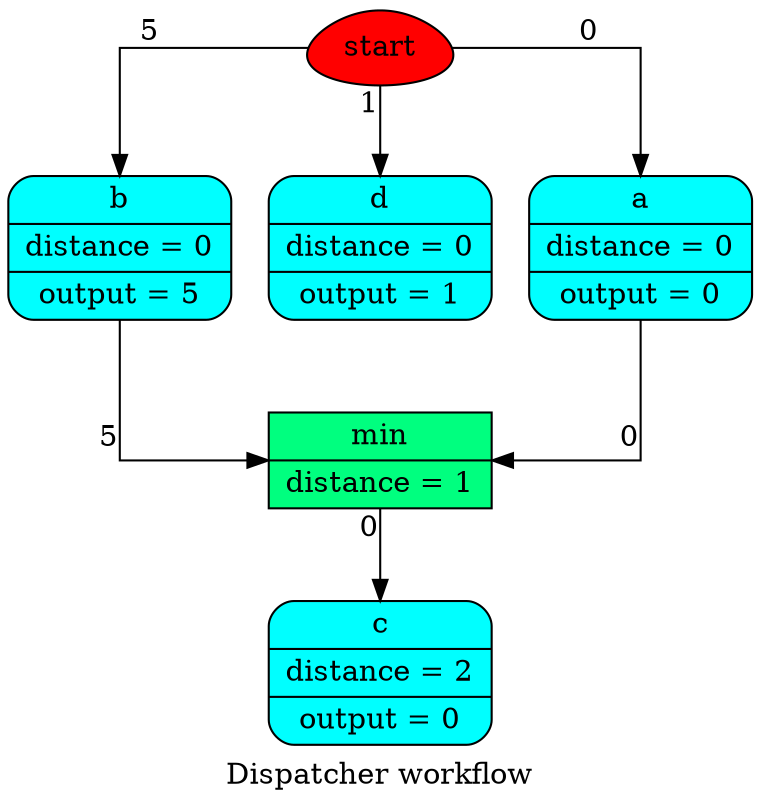 digraph Dispatcher {
	graph [ratio=1]
	node [style=filled]
	splines = ortho
	label = "Dispatcher workflow"
		Dispatcher_4373676344 [label=start fillcolor=red shape=egg]
		"Dispatcher_-4863238121632644504" [label="{ b | distance = 0 | output = 5 }" fillcolor=cyan shape=Mrecord]
		Dispatcher_3770360551220572883 [label="{ min | distance = 1 }" fillcolor=springgreen shape=record]
		"Dispatcher_-7525193253846915964" [label="{ c | distance = 2 | output = 0 }" fillcolor=cyan shape=Mrecord]
		Dispatcher_2204486394149653195 [label="{ d | distance = 0 | output = 1 }" fillcolor=cyan shape=Mrecord]
		Dispatcher_5281915415694126460 [label="{ a | distance = 0 | output = 0 }" fillcolor=cyan shape=Mrecord]
			"Dispatcher_-4863238121632644504" -> Dispatcher_3770360551220572883 [xlabel=5]
			Dispatcher_3770360551220572883 -> "Dispatcher_-7525193253846915964" [xlabel=0]
			Dispatcher_4373676344 -> "Dispatcher_-4863238121632644504" [xlabel=5]
			Dispatcher_4373676344 -> Dispatcher_2204486394149653195 [xlabel=1]
			Dispatcher_4373676344 -> Dispatcher_5281915415694126460 [xlabel=0]
			Dispatcher_5281915415694126460 -> Dispatcher_3770360551220572883 [xlabel=0]
}